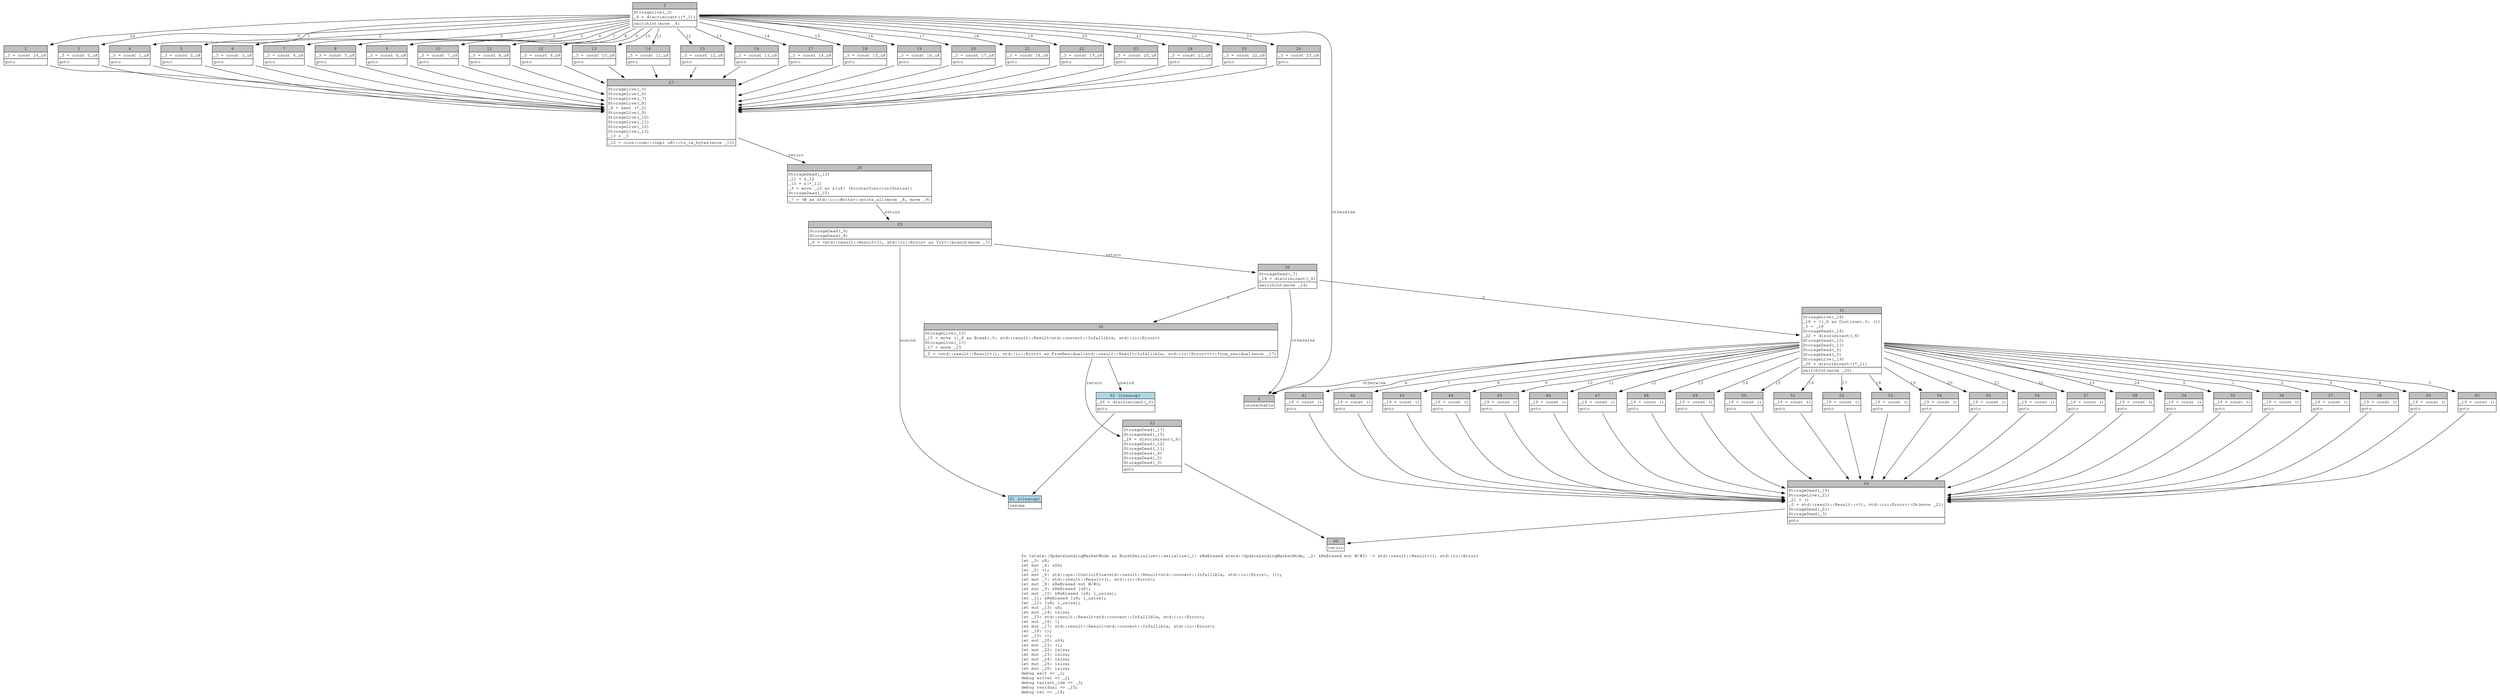 digraph Mir_0_11180 {
    graph [fontname="Courier, monospace"];
    node [fontname="Courier, monospace"];
    edge [fontname="Courier, monospace"];
    label=<fn &lt;state::UpdateLendingMarketMode as BorshSerialize&gt;::serialize(_1: &amp;ReErased state::UpdateLendingMarketMode, _2: &amp;ReErased mut W/#0) -&gt; std::result::Result&lt;(), std::io::Error&gt;<br align="left"/>let _3: u8;<br align="left"/>let mut _4: u64;<br align="left"/>let _5: ();<br align="left"/>let mut _6: std::ops::ControlFlow&lt;std::result::Result&lt;std::convert::Infallible, std::io::Error&gt;, ()&gt;;<br align="left"/>let mut _7: std::result::Result&lt;(), std::io::Error&gt;;<br align="left"/>let mut _8: &amp;ReErased mut W/#0;<br align="left"/>let mut _9: &amp;ReErased [u8];<br align="left"/>let mut _10: &amp;ReErased [u8; 1_usize];<br align="left"/>let _11: &amp;ReErased [u8; 1_usize];<br align="left"/>let _12: [u8; 1_usize];<br align="left"/>let mut _13: u8;<br align="left"/>let mut _14: isize;<br align="left"/>let _15: std::result::Result&lt;std::convert::Infallible, std::io::Error&gt;;<br align="left"/>let mut _16: !;<br align="left"/>let mut _17: std::result::Result&lt;std::convert::Infallible, std::io::Error&gt;;<br align="left"/>let _18: ();<br align="left"/>let _19: ();<br align="left"/>let mut _20: u64;<br align="left"/>let mut _21: ();<br align="left"/>let mut _22: isize;<br align="left"/>let mut _23: isize;<br align="left"/>let mut _24: isize;<br align="left"/>let mut _25: isize;<br align="left"/>let mut _26: isize;<br align="left"/>debug self =&gt; _1;<br align="left"/>debug writer =&gt; _2;<br align="left"/>debug variant_idx =&gt; _3;<br align="left"/>debug residual =&gt; _15;<br align="left"/>debug val =&gt; _18;<br align="left"/>>;
    bb0__0_11180 [shape="none", label=<<table border="0" cellborder="1" cellspacing="0"><tr><td bgcolor="gray" align="center" colspan="1">0</td></tr><tr><td align="left" balign="left">StorageLive(_3)<br/>_4 = discriminant((*_1))<br/></td></tr><tr><td align="left">switchInt(move _4)</td></tr></table>>];
    bb1__0_11180 [shape="none", label=<<table border="0" cellborder="1" cellspacing="0"><tr><td bgcolor="gray" align="center" colspan="1">1</td></tr><tr><td align="left" balign="left">_3 = const 24_u8<br/></td></tr><tr><td align="left">goto</td></tr></table>>];
    bb2__0_11180 [shape="none", label=<<table border="0" cellborder="1" cellspacing="0"><tr><td bgcolor="gray" align="center" colspan="1">2</td></tr><tr><td align="left">unreachable</td></tr></table>>];
    bb3__0_11180 [shape="none", label=<<table border="0" cellborder="1" cellspacing="0"><tr><td bgcolor="gray" align="center" colspan="1">3</td></tr><tr><td align="left" balign="left">_3 = const 0_u8<br/></td></tr><tr><td align="left">goto</td></tr></table>>];
    bb4__0_11180 [shape="none", label=<<table border="0" cellborder="1" cellspacing="0"><tr><td bgcolor="gray" align="center" colspan="1">4</td></tr><tr><td align="left" balign="left">_3 = const 1_u8<br/></td></tr><tr><td align="left">goto</td></tr></table>>];
    bb5__0_11180 [shape="none", label=<<table border="0" cellborder="1" cellspacing="0"><tr><td bgcolor="gray" align="center" colspan="1">5</td></tr><tr><td align="left" balign="left">_3 = const 2_u8<br/></td></tr><tr><td align="left">goto</td></tr></table>>];
    bb6__0_11180 [shape="none", label=<<table border="0" cellborder="1" cellspacing="0"><tr><td bgcolor="gray" align="center" colspan="1">6</td></tr><tr><td align="left" balign="left">_3 = const 3_u8<br/></td></tr><tr><td align="left">goto</td></tr></table>>];
    bb7__0_11180 [shape="none", label=<<table border="0" cellborder="1" cellspacing="0"><tr><td bgcolor="gray" align="center" colspan="1">7</td></tr><tr><td align="left" balign="left">_3 = const 4_u8<br/></td></tr><tr><td align="left">goto</td></tr></table>>];
    bb8__0_11180 [shape="none", label=<<table border="0" cellborder="1" cellspacing="0"><tr><td bgcolor="gray" align="center" colspan="1">8</td></tr><tr><td align="left" balign="left">_3 = const 5_u8<br/></td></tr><tr><td align="left">goto</td></tr></table>>];
    bb9__0_11180 [shape="none", label=<<table border="0" cellborder="1" cellspacing="0"><tr><td bgcolor="gray" align="center" colspan="1">9</td></tr><tr><td align="left" balign="left">_3 = const 6_u8<br/></td></tr><tr><td align="left">goto</td></tr></table>>];
    bb10__0_11180 [shape="none", label=<<table border="0" cellborder="1" cellspacing="0"><tr><td bgcolor="gray" align="center" colspan="1">10</td></tr><tr><td align="left" balign="left">_3 = const 7_u8<br/></td></tr><tr><td align="left">goto</td></tr></table>>];
    bb11__0_11180 [shape="none", label=<<table border="0" cellborder="1" cellspacing="0"><tr><td bgcolor="gray" align="center" colspan="1">11</td></tr><tr><td align="left" balign="left">_3 = const 8_u8<br/></td></tr><tr><td align="left">goto</td></tr></table>>];
    bb12__0_11180 [shape="none", label=<<table border="0" cellborder="1" cellspacing="0"><tr><td bgcolor="gray" align="center" colspan="1">12</td></tr><tr><td align="left" balign="left">_3 = const 9_u8<br/></td></tr><tr><td align="left">goto</td></tr></table>>];
    bb13__0_11180 [shape="none", label=<<table border="0" cellborder="1" cellspacing="0"><tr><td bgcolor="gray" align="center" colspan="1">13</td></tr><tr><td align="left" balign="left">_3 = const 10_u8<br/></td></tr><tr><td align="left">goto</td></tr></table>>];
    bb14__0_11180 [shape="none", label=<<table border="0" cellborder="1" cellspacing="0"><tr><td bgcolor="gray" align="center" colspan="1">14</td></tr><tr><td align="left" balign="left">_3 = const 11_u8<br/></td></tr><tr><td align="left">goto</td></tr></table>>];
    bb15__0_11180 [shape="none", label=<<table border="0" cellborder="1" cellspacing="0"><tr><td bgcolor="gray" align="center" colspan="1">15</td></tr><tr><td align="left" balign="left">_3 = const 12_u8<br/></td></tr><tr><td align="left">goto</td></tr></table>>];
    bb16__0_11180 [shape="none", label=<<table border="0" cellborder="1" cellspacing="0"><tr><td bgcolor="gray" align="center" colspan="1">16</td></tr><tr><td align="left" balign="left">_3 = const 13_u8<br/></td></tr><tr><td align="left">goto</td></tr></table>>];
    bb17__0_11180 [shape="none", label=<<table border="0" cellborder="1" cellspacing="0"><tr><td bgcolor="gray" align="center" colspan="1">17</td></tr><tr><td align="left" balign="left">_3 = const 14_u8<br/></td></tr><tr><td align="left">goto</td></tr></table>>];
    bb18__0_11180 [shape="none", label=<<table border="0" cellborder="1" cellspacing="0"><tr><td bgcolor="gray" align="center" colspan="1">18</td></tr><tr><td align="left" balign="left">_3 = const 15_u8<br/></td></tr><tr><td align="left">goto</td></tr></table>>];
    bb19__0_11180 [shape="none", label=<<table border="0" cellborder="1" cellspacing="0"><tr><td bgcolor="gray" align="center" colspan="1">19</td></tr><tr><td align="left" balign="left">_3 = const 16_u8<br/></td></tr><tr><td align="left">goto</td></tr></table>>];
    bb20__0_11180 [shape="none", label=<<table border="0" cellborder="1" cellspacing="0"><tr><td bgcolor="gray" align="center" colspan="1">20</td></tr><tr><td align="left" balign="left">_3 = const 17_u8<br/></td></tr><tr><td align="left">goto</td></tr></table>>];
    bb21__0_11180 [shape="none", label=<<table border="0" cellborder="1" cellspacing="0"><tr><td bgcolor="gray" align="center" colspan="1">21</td></tr><tr><td align="left" balign="left">_3 = const 18_u8<br/></td></tr><tr><td align="left">goto</td></tr></table>>];
    bb22__0_11180 [shape="none", label=<<table border="0" cellborder="1" cellspacing="0"><tr><td bgcolor="gray" align="center" colspan="1">22</td></tr><tr><td align="left" balign="left">_3 = const 19_u8<br/></td></tr><tr><td align="left">goto</td></tr></table>>];
    bb23__0_11180 [shape="none", label=<<table border="0" cellborder="1" cellspacing="0"><tr><td bgcolor="gray" align="center" colspan="1">23</td></tr><tr><td align="left" balign="left">_3 = const 20_u8<br/></td></tr><tr><td align="left">goto</td></tr></table>>];
    bb24__0_11180 [shape="none", label=<<table border="0" cellborder="1" cellspacing="0"><tr><td bgcolor="gray" align="center" colspan="1">24</td></tr><tr><td align="left" balign="left">_3 = const 21_u8<br/></td></tr><tr><td align="left">goto</td></tr></table>>];
    bb25__0_11180 [shape="none", label=<<table border="0" cellborder="1" cellspacing="0"><tr><td bgcolor="gray" align="center" colspan="1">25</td></tr><tr><td align="left" balign="left">_3 = const 22_u8<br/></td></tr><tr><td align="left">goto</td></tr></table>>];
    bb26__0_11180 [shape="none", label=<<table border="0" cellborder="1" cellspacing="0"><tr><td bgcolor="gray" align="center" colspan="1">26</td></tr><tr><td align="left" balign="left">_3 = const 23_u8<br/></td></tr><tr><td align="left">goto</td></tr></table>>];
    bb27__0_11180 [shape="none", label=<<table border="0" cellborder="1" cellspacing="0"><tr><td bgcolor="gray" align="center" colspan="1">27</td></tr><tr><td align="left" balign="left">StorageLive(_5)<br/>StorageLive(_6)<br/>StorageLive(_7)<br/>StorageLive(_8)<br/>_8 = &amp;mut (*_2)<br/>StorageLive(_9)<br/>StorageLive(_10)<br/>StorageLive(_11)<br/>StorageLive(_12)<br/>StorageLive(_13)<br/>_13 = _3<br/></td></tr><tr><td align="left">_12 = core::num::&lt;impl u8&gt;::to_le_bytes(move _13)</td></tr></table>>];
    bb28__0_11180 [shape="none", label=<<table border="0" cellborder="1" cellspacing="0"><tr><td bgcolor="gray" align="center" colspan="1">28</td></tr><tr><td align="left" balign="left">StorageDead(_13)<br/>_11 = &amp;_12<br/>_10 = &amp;(*_11)<br/>_9 = move _10 as &amp;[u8] (PointerCoercion(Unsize))<br/>StorageDead(_10)<br/></td></tr><tr><td align="left">_7 = &lt;W as std::io::Write&gt;::write_all(move _8, move _9)</td></tr></table>>];
    bb29__0_11180 [shape="none", label=<<table border="0" cellborder="1" cellspacing="0"><tr><td bgcolor="gray" align="center" colspan="1">29</td></tr><tr><td align="left" balign="left">StorageDead(_9)<br/>StorageDead(_8)<br/></td></tr><tr><td align="left">_6 = &lt;std::result::Result&lt;(), std::io::Error&gt; as Try&gt;::branch(move _7)</td></tr></table>>];
    bb30__0_11180 [shape="none", label=<<table border="0" cellborder="1" cellspacing="0"><tr><td bgcolor="gray" align="center" colspan="1">30</td></tr><tr><td align="left" balign="left">StorageDead(_7)<br/>_14 = discriminant(_6)<br/></td></tr><tr><td align="left">switchInt(move _14)</td></tr></table>>];
    bb31__0_11180 [shape="none", label=<<table border="0" cellborder="1" cellspacing="0"><tr><td bgcolor="gray" align="center" colspan="1">31</td></tr><tr><td align="left" balign="left">StorageLive(_18)<br/>_18 = ((_6 as Continue).0: ())<br/>_5 = _18<br/>StorageDead(_18)<br/>_22 = discriminant(_6)<br/>StorageDead(_12)<br/>StorageDead(_11)<br/>StorageDead(_6)<br/>StorageDead(_5)<br/>StorageLive(_19)<br/>_20 = discriminant((*_1))<br/></td></tr><tr><td align="left">switchInt(move _20)</td></tr></table>>];
    bb32__0_11180 [shape="none", label=<<table border="0" cellborder="1" cellspacing="0"><tr><td bgcolor="gray" align="center" colspan="1">32</td></tr><tr><td align="left" balign="left">StorageLive(_15)<br/>_15 = move ((_6 as Break).0: std::result::Result&lt;std::convert::Infallible, std::io::Error&gt;)<br/>StorageLive(_17)<br/>_17 = move _15<br/></td></tr><tr><td align="left">_0 = &lt;std::result::Result&lt;(), std::io::Error&gt; as FromResidual&lt;std::result::Result&lt;Infallible, std::io::Error&gt;&gt;&gt;::from_residual(move _17)</td></tr></table>>];
    bb33__0_11180 [shape="none", label=<<table border="0" cellborder="1" cellspacing="0"><tr><td bgcolor="gray" align="center" colspan="1">33</td></tr><tr><td align="left" balign="left">StorageDead(_17)<br/>StorageDead(_15)<br/>_24 = discriminant(_6)<br/>StorageDead(_12)<br/>StorageDead(_11)<br/>StorageDead(_6)<br/>StorageDead(_5)<br/>StorageDead(_3)<br/></td></tr><tr><td align="left">goto</td></tr></table>>];
    bb34__0_11180 [shape="none", label=<<table border="0" cellborder="1" cellspacing="0"><tr><td bgcolor="gray" align="center" colspan="1">34</td></tr><tr><td align="left" balign="left">_19 = const ()<br/></td></tr><tr><td align="left">goto</td></tr></table>>];
    bb35__0_11180 [shape="none", label=<<table border="0" cellborder="1" cellspacing="0"><tr><td bgcolor="gray" align="center" colspan="1">35</td></tr><tr><td align="left" balign="left">_19 = const ()<br/></td></tr><tr><td align="left">goto</td></tr></table>>];
    bb36__0_11180 [shape="none", label=<<table border="0" cellborder="1" cellspacing="0"><tr><td bgcolor="gray" align="center" colspan="1">36</td></tr><tr><td align="left" balign="left">_19 = const ()<br/></td></tr><tr><td align="left">goto</td></tr></table>>];
    bb37__0_11180 [shape="none", label=<<table border="0" cellborder="1" cellspacing="0"><tr><td bgcolor="gray" align="center" colspan="1">37</td></tr><tr><td align="left" balign="left">_19 = const ()<br/></td></tr><tr><td align="left">goto</td></tr></table>>];
    bb38__0_11180 [shape="none", label=<<table border="0" cellborder="1" cellspacing="0"><tr><td bgcolor="gray" align="center" colspan="1">38</td></tr><tr><td align="left" balign="left">_19 = const ()<br/></td></tr><tr><td align="left">goto</td></tr></table>>];
    bb39__0_11180 [shape="none", label=<<table border="0" cellborder="1" cellspacing="0"><tr><td bgcolor="gray" align="center" colspan="1">39</td></tr><tr><td align="left" balign="left">_19 = const ()<br/></td></tr><tr><td align="left">goto</td></tr></table>>];
    bb40__0_11180 [shape="none", label=<<table border="0" cellborder="1" cellspacing="0"><tr><td bgcolor="gray" align="center" colspan="1">40</td></tr><tr><td align="left" balign="left">_19 = const ()<br/></td></tr><tr><td align="left">goto</td></tr></table>>];
    bb41__0_11180 [shape="none", label=<<table border="0" cellborder="1" cellspacing="0"><tr><td bgcolor="gray" align="center" colspan="1">41</td></tr><tr><td align="left" balign="left">_19 = const ()<br/></td></tr><tr><td align="left">goto</td></tr></table>>];
    bb42__0_11180 [shape="none", label=<<table border="0" cellborder="1" cellspacing="0"><tr><td bgcolor="gray" align="center" colspan="1">42</td></tr><tr><td align="left" balign="left">_19 = const ()<br/></td></tr><tr><td align="left">goto</td></tr></table>>];
    bb43__0_11180 [shape="none", label=<<table border="0" cellborder="1" cellspacing="0"><tr><td bgcolor="gray" align="center" colspan="1">43</td></tr><tr><td align="left" balign="left">_19 = const ()<br/></td></tr><tr><td align="left">goto</td></tr></table>>];
    bb44__0_11180 [shape="none", label=<<table border="0" cellborder="1" cellspacing="0"><tr><td bgcolor="gray" align="center" colspan="1">44</td></tr><tr><td align="left" balign="left">_19 = const ()<br/></td></tr><tr><td align="left">goto</td></tr></table>>];
    bb45__0_11180 [shape="none", label=<<table border="0" cellborder="1" cellspacing="0"><tr><td bgcolor="gray" align="center" colspan="1">45</td></tr><tr><td align="left" balign="left">_19 = const ()<br/></td></tr><tr><td align="left">goto</td></tr></table>>];
    bb46__0_11180 [shape="none", label=<<table border="0" cellborder="1" cellspacing="0"><tr><td bgcolor="gray" align="center" colspan="1">46</td></tr><tr><td align="left" balign="left">_19 = const ()<br/></td></tr><tr><td align="left">goto</td></tr></table>>];
    bb47__0_11180 [shape="none", label=<<table border="0" cellborder="1" cellspacing="0"><tr><td bgcolor="gray" align="center" colspan="1">47</td></tr><tr><td align="left" balign="left">_19 = const ()<br/></td></tr><tr><td align="left">goto</td></tr></table>>];
    bb48__0_11180 [shape="none", label=<<table border="0" cellborder="1" cellspacing="0"><tr><td bgcolor="gray" align="center" colspan="1">48</td></tr><tr><td align="left" balign="left">_19 = const ()<br/></td></tr><tr><td align="left">goto</td></tr></table>>];
    bb49__0_11180 [shape="none", label=<<table border="0" cellborder="1" cellspacing="0"><tr><td bgcolor="gray" align="center" colspan="1">49</td></tr><tr><td align="left" balign="left">_19 = const ()<br/></td></tr><tr><td align="left">goto</td></tr></table>>];
    bb50__0_11180 [shape="none", label=<<table border="0" cellborder="1" cellspacing="0"><tr><td bgcolor="gray" align="center" colspan="1">50</td></tr><tr><td align="left" balign="left">_19 = const ()<br/></td></tr><tr><td align="left">goto</td></tr></table>>];
    bb51__0_11180 [shape="none", label=<<table border="0" cellborder="1" cellspacing="0"><tr><td bgcolor="gray" align="center" colspan="1">51</td></tr><tr><td align="left" balign="left">_19 = const ()<br/></td></tr><tr><td align="left">goto</td></tr></table>>];
    bb52__0_11180 [shape="none", label=<<table border="0" cellborder="1" cellspacing="0"><tr><td bgcolor="gray" align="center" colspan="1">52</td></tr><tr><td align="left" balign="left">_19 = const ()<br/></td></tr><tr><td align="left">goto</td></tr></table>>];
    bb53__0_11180 [shape="none", label=<<table border="0" cellborder="1" cellspacing="0"><tr><td bgcolor="gray" align="center" colspan="1">53</td></tr><tr><td align="left" balign="left">_19 = const ()<br/></td></tr><tr><td align="left">goto</td></tr></table>>];
    bb54__0_11180 [shape="none", label=<<table border="0" cellborder="1" cellspacing="0"><tr><td bgcolor="gray" align="center" colspan="1">54</td></tr><tr><td align="left" balign="left">_19 = const ()<br/></td></tr><tr><td align="left">goto</td></tr></table>>];
    bb55__0_11180 [shape="none", label=<<table border="0" cellborder="1" cellspacing="0"><tr><td bgcolor="gray" align="center" colspan="1">55</td></tr><tr><td align="left" balign="left">_19 = const ()<br/></td></tr><tr><td align="left">goto</td></tr></table>>];
    bb56__0_11180 [shape="none", label=<<table border="0" cellborder="1" cellspacing="0"><tr><td bgcolor="gray" align="center" colspan="1">56</td></tr><tr><td align="left" balign="left">_19 = const ()<br/></td></tr><tr><td align="left">goto</td></tr></table>>];
    bb57__0_11180 [shape="none", label=<<table border="0" cellborder="1" cellspacing="0"><tr><td bgcolor="gray" align="center" colspan="1">57</td></tr><tr><td align="left" balign="left">_19 = const ()<br/></td></tr><tr><td align="left">goto</td></tr></table>>];
    bb58__0_11180 [shape="none", label=<<table border="0" cellborder="1" cellspacing="0"><tr><td bgcolor="gray" align="center" colspan="1">58</td></tr><tr><td align="left" balign="left">_19 = const ()<br/></td></tr><tr><td align="left">goto</td></tr></table>>];
    bb59__0_11180 [shape="none", label=<<table border="0" cellborder="1" cellspacing="0"><tr><td bgcolor="gray" align="center" colspan="1">59</td></tr><tr><td align="left" balign="left">StorageDead(_19)<br/>StorageLive(_21)<br/>_21 = ()<br/>_0 = std::result::Result::&lt;(), std::io::Error&gt;::Ok(move _21)<br/>StorageDead(_21)<br/>StorageDead(_3)<br/></td></tr><tr><td align="left">goto</td></tr></table>>];
    bb60__0_11180 [shape="none", label=<<table border="0" cellborder="1" cellspacing="0"><tr><td bgcolor="gray" align="center" colspan="1">60</td></tr><tr><td align="left">return</td></tr></table>>];
    bb61__0_11180 [shape="none", label=<<table border="0" cellborder="1" cellspacing="0"><tr><td bgcolor="lightblue" align="center" colspan="1">61 (cleanup)</td></tr><tr><td align="left">resume</td></tr></table>>];
    bb62__0_11180 [shape="none", label=<<table border="0" cellborder="1" cellspacing="0"><tr><td bgcolor="lightblue" align="center" colspan="1">62 (cleanup)</td></tr><tr><td align="left" balign="left">_26 = discriminant(_6)<br/></td></tr><tr><td align="left">goto</td></tr></table>>];
    bb0__0_11180 -> bb3__0_11180 [label="0"];
    bb0__0_11180 -> bb4__0_11180 [label="1"];
    bb0__0_11180 -> bb5__0_11180 [label="2"];
    bb0__0_11180 -> bb6__0_11180 [label="3"];
    bb0__0_11180 -> bb7__0_11180 [label="4"];
    bb0__0_11180 -> bb8__0_11180 [label="5"];
    bb0__0_11180 -> bb9__0_11180 [label="6"];
    bb0__0_11180 -> bb10__0_11180 [label="7"];
    bb0__0_11180 -> bb11__0_11180 [label="8"];
    bb0__0_11180 -> bb12__0_11180 [label="9"];
    bb0__0_11180 -> bb13__0_11180 [label="10"];
    bb0__0_11180 -> bb14__0_11180 [label="11"];
    bb0__0_11180 -> bb15__0_11180 [label="12"];
    bb0__0_11180 -> bb16__0_11180 [label="13"];
    bb0__0_11180 -> bb17__0_11180 [label="14"];
    bb0__0_11180 -> bb18__0_11180 [label="15"];
    bb0__0_11180 -> bb19__0_11180 [label="16"];
    bb0__0_11180 -> bb20__0_11180 [label="17"];
    bb0__0_11180 -> bb21__0_11180 [label="18"];
    bb0__0_11180 -> bb22__0_11180 [label="19"];
    bb0__0_11180 -> bb23__0_11180 [label="20"];
    bb0__0_11180 -> bb24__0_11180 [label="21"];
    bb0__0_11180 -> bb25__0_11180 [label="22"];
    bb0__0_11180 -> bb26__0_11180 [label="23"];
    bb0__0_11180 -> bb1__0_11180 [label="24"];
    bb0__0_11180 -> bb2__0_11180 [label="otherwise"];
    bb1__0_11180 -> bb27__0_11180 [label=""];
    bb3__0_11180 -> bb27__0_11180 [label=""];
    bb4__0_11180 -> bb27__0_11180 [label=""];
    bb5__0_11180 -> bb27__0_11180 [label=""];
    bb6__0_11180 -> bb27__0_11180 [label=""];
    bb7__0_11180 -> bb27__0_11180 [label=""];
    bb8__0_11180 -> bb27__0_11180 [label=""];
    bb9__0_11180 -> bb27__0_11180 [label=""];
    bb10__0_11180 -> bb27__0_11180 [label=""];
    bb11__0_11180 -> bb27__0_11180 [label=""];
    bb12__0_11180 -> bb27__0_11180 [label=""];
    bb13__0_11180 -> bb27__0_11180 [label=""];
    bb14__0_11180 -> bb27__0_11180 [label=""];
    bb15__0_11180 -> bb27__0_11180 [label=""];
    bb16__0_11180 -> bb27__0_11180 [label=""];
    bb17__0_11180 -> bb27__0_11180 [label=""];
    bb18__0_11180 -> bb27__0_11180 [label=""];
    bb19__0_11180 -> bb27__0_11180 [label=""];
    bb20__0_11180 -> bb27__0_11180 [label=""];
    bb21__0_11180 -> bb27__0_11180 [label=""];
    bb22__0_11180 -> bb27__0_11180 [label=""];
    bb23__0_11180 -> bb27__0_11180 [label=""];
    bb24__0_11180 -> bb27__0_11180 [label=""];
    bb25__0_11180 -> bb27__0_11180 [label=""];
    bb26__0_11180 -> bb27__0_11180 [label=""];
    bb27__0_11180 -> bb28__0_11180 [label="return"];
    bb28__0_11180 -> bb29__0_11180 [label="return"];
    bb29__0_11180 -> bb30__0_11180 [label="return"];
    bb29__0_11180 -> bb61__0_11180 [label="unwind"];
    bb30__0_11180 -> bb31__0_11180 [label="0"];
    bb30__0_11180 -> bb32__0_11180 [label="1"];
    bb30__0_11180 -> bb2__0_11180 [label="otherwise"];
    bb31__0_11180 -> bb35__0_11180 [label="0"];
    bb31__0_11180 -> bb36__0_11180 [label="1"];
    bb31__0_11180 -> bb37__0_11180 [label="2"];
    bb31__0_11180 -> bb38__0_11180 [label="3"];
    bb31__0_11180 -> bb39__0_11180 [label="4"];
    bb31__0_11180 -> bb40__0_11180 [label="5"];
    bb31__0_11180 -> bb41__0_11180 [label="6"];
    bb31__0_11180 -> bb42__0_11180 [label="7"];
    bb31__0_11180 -> bb43__0_11180 [label="8"];
    bb31__0_11180 -> bb44__0_11180 [label="9"];
    bb31__0_11180 -> bb45__0_11180 [label="10"];
    bb31__0_11180 -> bb46__0_11180 [label="11"];
    bb31__0_11180 -> bb47__0_11180 [label="12"];
    bb31__0_11180 -> bb48__0_11180 [label="13"];
    bb31__0_11180 -> bb49__0_11180 [label="14"];
    bb31__0_11180 -> bb50__0_11180 [label="15"];
    bb31__0_11180 -> bb51__0_11180 [label="16"];
    bb31__0_11180 -> bb52__0_11180 [label="17"];
    bb31__0_11180 -> bb53__0_11180 [label="18"];
    bb31__0_11180 -> bb54__0_11180 [label="19"];
    bb31__0_11180 -> bb55__0_11180 [label="20"];
    bb31__0_11180 -> bb56__0_11180 [label="21"];
    bb31__0_11180 -> bb57__0_11180 [label="22"];
    bb31__0_11180 -> bb58__0_11180 [label="23"];
    bb31__0_11180 -> bb34__0_11180 [label="24"];
    bb31__0_11180 -> bb2__0_11180 [label="otherwise"];
    bb32__0_11180 -> bb33__0_11180 [label="return"];
    bb32__0_11180 -> bb62__0_11180 [label="unwind"];
    bb33__0_11180 -> bb60__0_11180 [label=""];
    bb34__0_11180 -> bb59__0_11180 [label=""];
    bb35__0_11180 -> bb59__0_11180 [label=""];
    bb36__0_11180 -> bb59__0_11180 [label=""];
    bb37__0_11180 -> bb59__0_11180 [label=""];
    bb38__0_11180 -> bb59__0_11180 [label=""];
    bb39__0_11180 -> bb59__0_11180 [label=""];
    bb40__0_11180 -> bb59__0_11180 [label=""];
    bb41__0_11180 -> bb59__0_11180 [label=""];
    bb42__0_11180 -> bb59__0_11180 [label=""];
    bb43__0_11180 -> bb59__0_11180 [label=""];
    bb44__0_11180 -> bb59__0_11180 [label=""];
    bb45__0_11180 -> bb59__0_11180 [label=""];
    bb46__0_11180 -> bb59__0_11180 [label=""];
    bb47__0_11180 -> bb59__0_11180 [label=""];
    bb48__0_11180 -> bb59__0_11180 [label=""];
    bb49__0_11180 -> bb59__0_11180 [label=""];
    bb50__0_11180 -> bb59__0_11180 [label=""];
    bb51__0_11180 -> bb59__0_11180 [label=""];
    bb52__0_11180 -> bb59__0_11180 [label=""];
    bb53__0_11180 -> bb59__0_11180 [label=""];
    bb54__0_11180 -> bb59__0_11180 [label=""];
    bb55__0_11180 -> bb59__0_11180 [label=""];
    bb56__0_11180 -> bb59__0_11180 [label=""];
    bb57__0_11180 -> bb59__0_11180 [label=""];
    bb58__0_11180 -> bb59__0_11180 [label=""];
    bb59__0_11180 -> bb60__0_11180 [label=""];
    bb62__0_11180 -> bb61__0_11180 [label=""];
}
